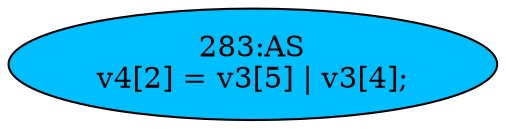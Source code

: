 strict digraph "" {
	node [label="\N"];
	"283:AS"	 [ast="<pyverilog.vparser.ast.Assign object at 0x7f407842b7d0>",
		def_var="['v4']",
		fillcolor=deepskyblue,
		label="283:AS
v4[2] = v3[5] | v3[4];",
		statements="[]",
		style=filled,
		typ=Assign,
		use_var="['v3', 'v3']"];
}
